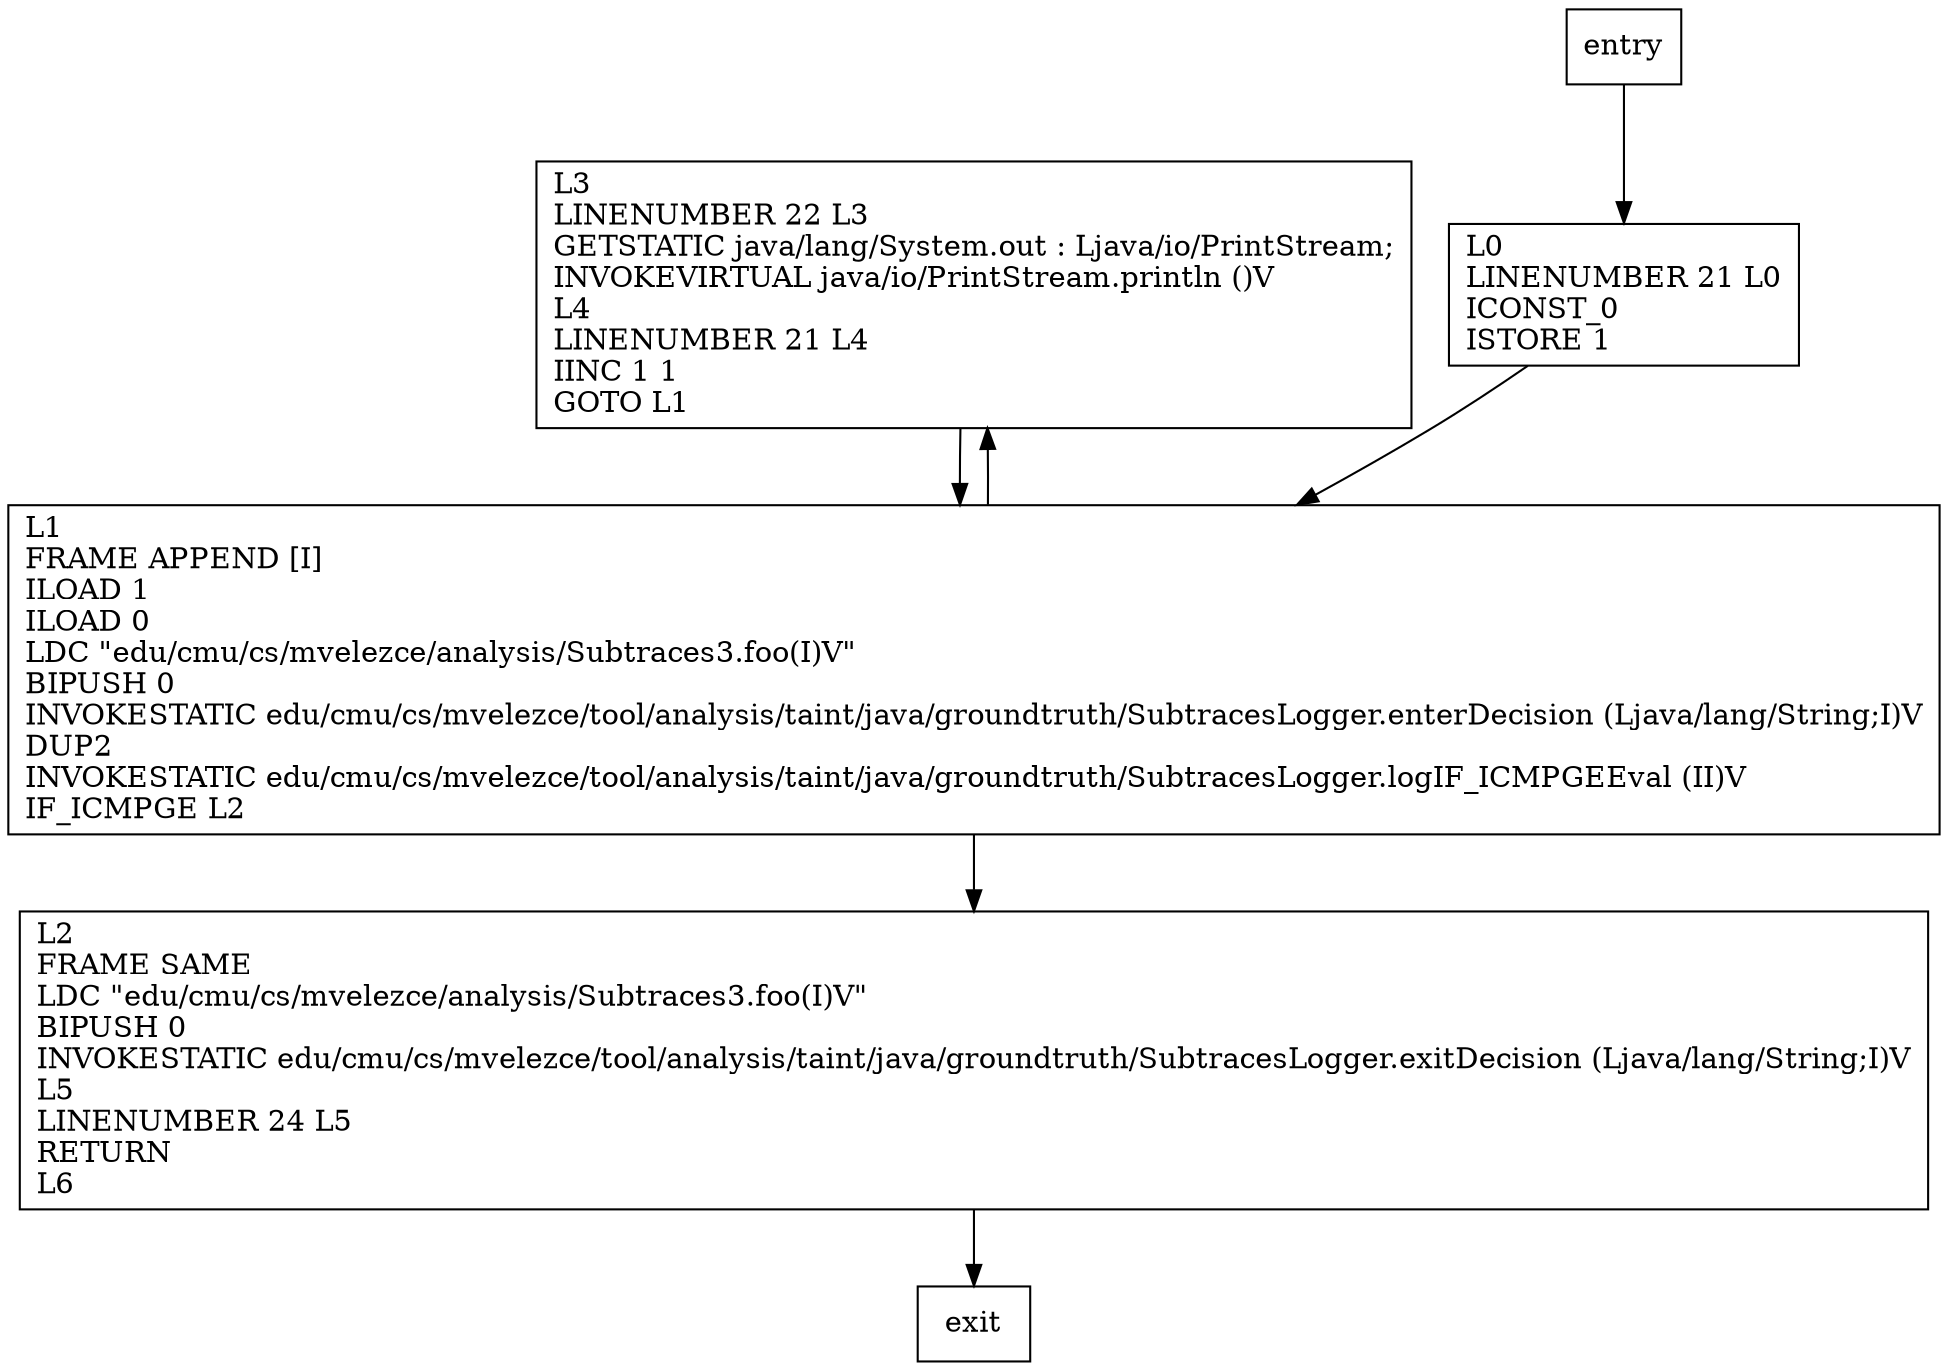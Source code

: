 digraph foo {
node [shape=record];
952219856 [label="L3\lLINENUMBER 22 L3\lGETSTATIC java/lang/System.out : Ljava/io/PrintStream;\lINVOKEVIRTUAL java/io/PrintStream.println ()V\lL4\lLINENUMBER 21 L4\lIINC 1 1\lGOTO L1\l"];
1810271930 [label="L2\lFRAME SAME\lLDC \"edu/cmu/cs/mvelezce/analysis/Subtraces3.foo(I)V\"\lBIPUSH 0\lINVOKESTATIC edu/cmu/cs/mvelezce/tool/analysis/taint/java/groundtruth/SubtracesLogger.exitDecision (Ljava/lang/String;I)V\lL5\lLINENUMBER 24 L5\lRETURN\lL6\l"];
1066777757 [label="L0\lLINENUMBER 21 L0\lICONST_0\lISTORE 1\l"];
252922318 [label="L1\lFRAME APPEND [I]\lILOAD 1\lILOAD 0\lLDC \"edu/cmu/cs/mvelezce/analysis/Subtraces3.foo(I)V\"\lBIPUSH 0\lINVOKESTATIC edu/cmu/cs/mvelezce/tool/analysis/taint/java/groundtruth/SubtracesLogger.enterDecision (Ljava/lang/String;I)V\lDUP2\lINVOKESTATIC edu/cmu/cs/mvelezce/tool/analysis/taint/java/groundtruth/SubtracesLogger.logIF_ICMPGEEval (II)V\lIF_ICMPGE L2\l"];
entry;
exit;
entry -> 1066777757;
952219856 -> 252922318;
1810271930 -> exit;
1066777757 -> 252922318;
252922318 -> 952219856;
252922318 -> 1810271930;
}
